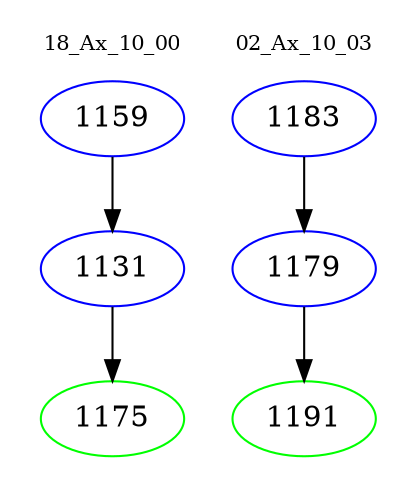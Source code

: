 digraph{
subgraph cluster_0 {
color = white
label = "18_Ax_10_00";
fontsize=10;
T0_1159 [label="1159", color="blue"]
T0_1159 -> T0_1131 [color="black"]
T0_1131 [label="1131", color="blue"]
T0_1131 -> T0_1175 [color="black"]
T0_1175 [label="1175", color="green"]
}
subgraph cluster_1 {
color = white
label = "02_Ax_10_03";
fontsize=10;
T1_1183 [label="1183", color="blue"]
T1_1183 -> T1_1179 [color="black"]
T1_1179 [label="1179", color="blue"]
T1_1179 -> T1_1191 [color="black"]
T1_1191 [label="1191", color="green"]
}
}
